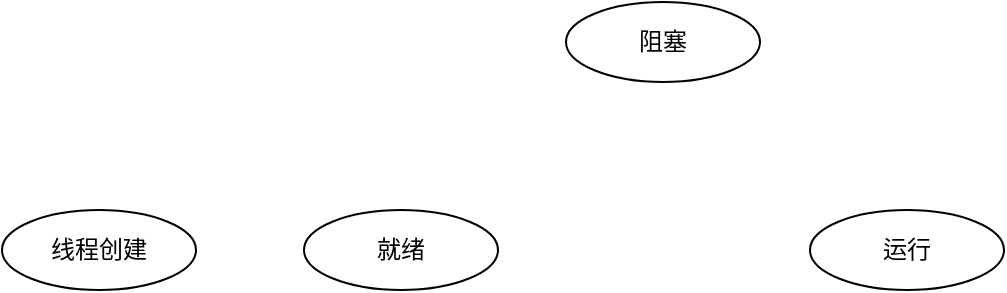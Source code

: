 <mxfile version="24.7.4">
  <diagram name="Page-1" id="b-CTBs2derHW3EXyugA0">
    <mxGraphModel dx="1077" dy="659" grid="0" gridSize="10" guides="1" tooltips="1" connect="1" arrows="1" fold="1" page="1" pageScale="1" pageWidth="850" pageHeight="1100" math="0" shadow="0">
      <root>
        <mxCell id="0" />
        <mxCell id="1" parent="0" />
        <mxCell id="y0FiDp1HF2YECac0qwNA-1" value="线程创建" style="ellipse;whiteSpace=wrap;html=1;" vertex="1" parent="1">
          <mxGeometry x="95" y="341" width="97" height="40" as="geometry" />
        </mxCell>
        <mxCell id="y0FiDp1HF2YECac0qwNA-2" value="就绪" style="ellipse;whiteSpace=wrap;html=1;" vertex="1" parent="1">
          <mxGeometry x="246" y="341" width="97" height="40" as="geometry" />
        </mxCell>
        <mxCell id="y0FiDp1HF2YECac0qwNA-3" value="运行" style="ellipse;whiteSpace=wrap;html=1;" vertex="1" parent="1">
          <mxGeometry x="499" y="341" width="97" height="40" as="geometry" />
        </mxCell>
        <mxCell id="y0FiDp1HF2YECac0qwNA-4" value="阻塞" style="ellipse;whiteSpace=wrap;html=1;" vertex="1" parent="1">
          <mxGeometry x="377" y="237" width="97" height="40" as="geometry" />
        </mxCell>
      </root>
    </mxGraphModel>
  </diagram>
</mxfile>
